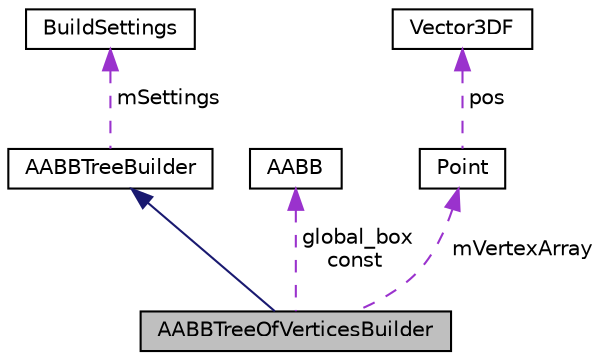 digraph "AABBTreeOfVerticesBuilder"
{
  edge [fontname="Helvetica",fontsize="10",labelfontname="Helvetica",labelfontsize="10"];
  node [fontname="Helvetica",fontsize="10",shape=record];
  Node1 [label="AABBTreeOfVerticesBuilder",height=0.2,width=0.4,color="black", fillcolor="grey75", style="filled", fontcolor="black"];
  Node2 -> Node1 [dir="back",color="midnightblue",fontsize="10",style="solid",fontname="Helvetica"];
  Node2 [label="AABBTreeBuilder",height=0.2,width=0.4,color="black", fillcolor="white", style="filled",URL="$class_a_a_b_b_tree_builder.html"];
  Node3 -> Node2 [dir="back",color="darkorchid3",fontsize="10",style="dashed",label=" mSettings" ,fontname="Helvetica"];
  Node3 [label="BuildSettings",height=0.2,width=0.4,color="black", fillcolor="white", style="filled",URL="$struct_build_settings.html",tooltip="Simple wrapper around build-related settings [Opcode 1.3]. "];
  Node4 -> Node1 [dir="back",color="darkorchid3",fontsize="10",style="dashed",label=" global_box\nconst" ,fontname="Helvetica"];
  Node4 [label="AABB",height=0.2,width=0.4,color="black", fillcolor="white", style="filled",URL="$class_a_a_b_b.html"];
  Node5 -> Node1 [dir="back",color="darkorchid3",fontsize="10",style="dashed",label=" mVertexArray" ,fontname="Helvetica"];
  Node5 [label="Point",height=0.2,width=0.4,color="black", fillcolor="white", style="filled",URL="$class_point.html"];
  Node6 -> Node5 [dir="back",color="darkorchid3",fontsize="10",style="dashed",label=" pos" ,fontname="Helvetica"];
  Node6 [label="Vector3DF",height=0.2,width=0.4,color="black", fillcolor="white", style="filled",URL="$class_vector3_d_f.html"];
}
